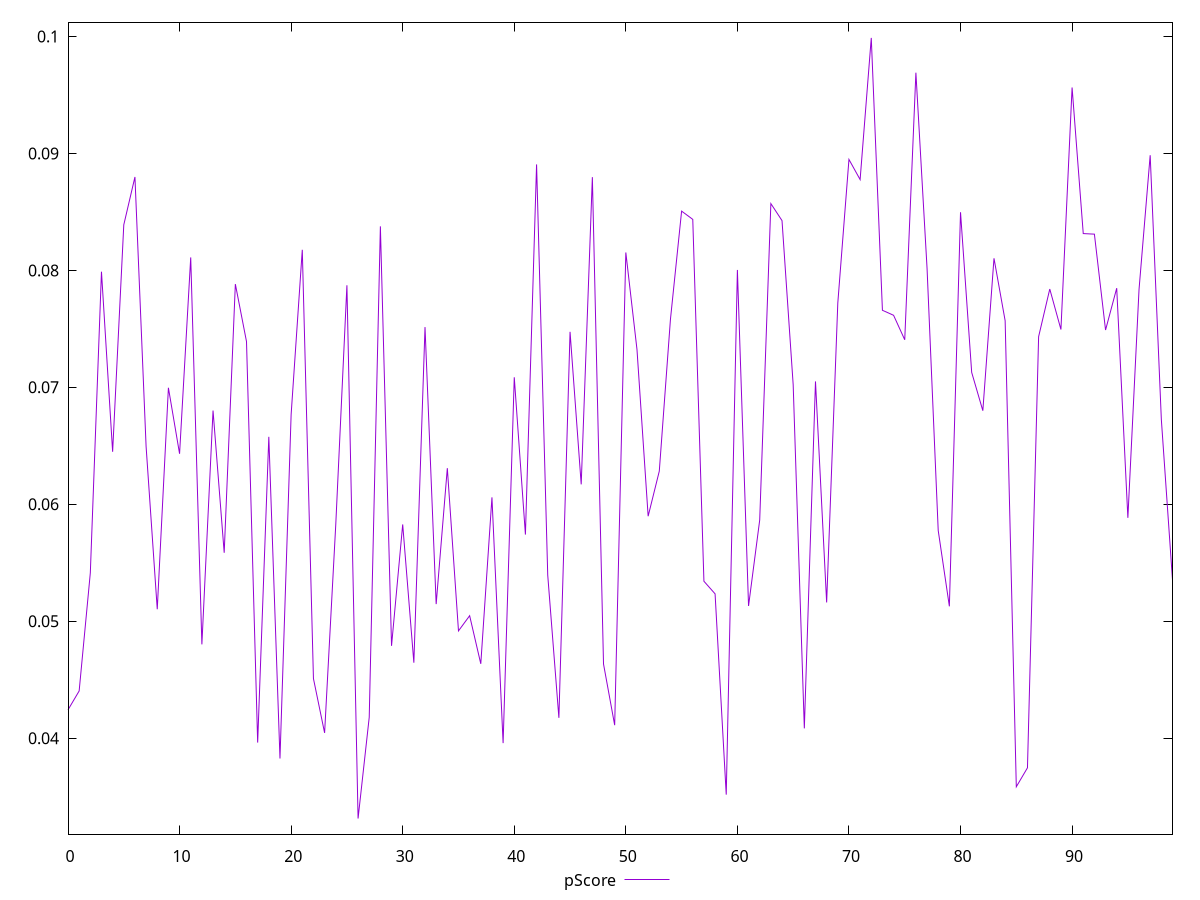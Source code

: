 reset

$pScore <<EOF
0 0.04241948954671981
1 0.04403636743960537
2 0.054126199017723475
3 0.07988848713248786
4 0.06449031480661171
5 0.08389900264175981
6 0.08798839377325562
7 0.06494404395548492
8 0.05102569617077979
9 0.0699622597007663
10 0.06431855795923275
11 0.08110974619576683
12 0.04801772919872638
13 0.06801572667890454
14 0.055854155236843284
15 0.07882749949451673
16 0.07391115945039134
17 0.03961937236552976
18 0.06577024773955115
19 0.03826079518043768
20 0.06767337707368815
21 0.08176163125592306
22 0.045091491641485015
23 0.04044931322796702
24 0.058249728144825874
25 0.07872562365231983
26 0.03312731055319473
27 0.04178581549952626
28 0.08376613546871414
29 0.047893701113790876
30 0.058276319615685634
31 0.04645138641554236
32 0.075153653930627
33 0.05146058850860624
34 0.06308689458732591
35 0.04917259730392026
36 0.05047115024603849
37 0.046355172772713116
38 0.06058915190885705
39 0.03957369173233022
40 0.07086070832254704
41 0.057407163868582634
42 0.08906334713509223
43 0.05393631903583129
44 0.0417363102244791
45 0.07474501666662298
46 0.06170298332038848
47 0.08797529790314035
48 0.04633946335037503
49 0.04110976989372245
50 0.08153185879424646
51 0.07323564539760502
52 0.0589794435815893
53 0.06283548485118984
54 0.07581715916372544
55 0.08506828840498859
56 0.08436112298596726
57 0.05341746454153562
58 0.05233954011479741
59 0.03516784976829945
60 0.08003826071493603
61 0.05130554323622283
62 0.058653259880340036
63 0.08571220136759566
64 0.08425631196835215
65 0.07022273560837344
66 0.04083425288920256
67 0.07050569745955049
68 0.05160250439994707
69 0.07720998749591812
70 0.08948804569801028
71 0.08776396201726788
72 0.09988084155409083
73 0.07658736300398472
74 0.07616116023319741
75 0.07406619711241375
76 0.09690730413914067
77 0.080182712162156
78 0.05776058776041265
79 0.051273369873549024
80 0.08497145170853826
81 0.07127665343535466
82 0.06800119405510846
83 0.08103360701447027
84 0.07569347016990075
85 0.035841973237303426
86 0.03746387984864752
87 0.07433067364133161
88 0.07840562845473159
89 0.07494572541496763
90 0.09563942640556422
91 0.08314783525880465
92 0.08309943236992812
93 0.07490136742414871
94 0.07848051936702077
95 0.05884170791989157
96 0.07836267342782288
97 0.0898472496801101
98 0.06724818326483367
99 0.05351890228291506
EOF

set key outside below
set xrange [0:99]
set yrange [0.031792239933176814:0.10121591217410875]
set trange [0.031792239933176814:0.10121591217410875]
set terminal svg size 640, 500 enhanced background rgb 'white'
set output "report_00013_2021-02-09T12-04-24.940Z/interactive/samples/pages+cached/pScore/values.svg"

plot $pScore title "pScore" with line

reset
